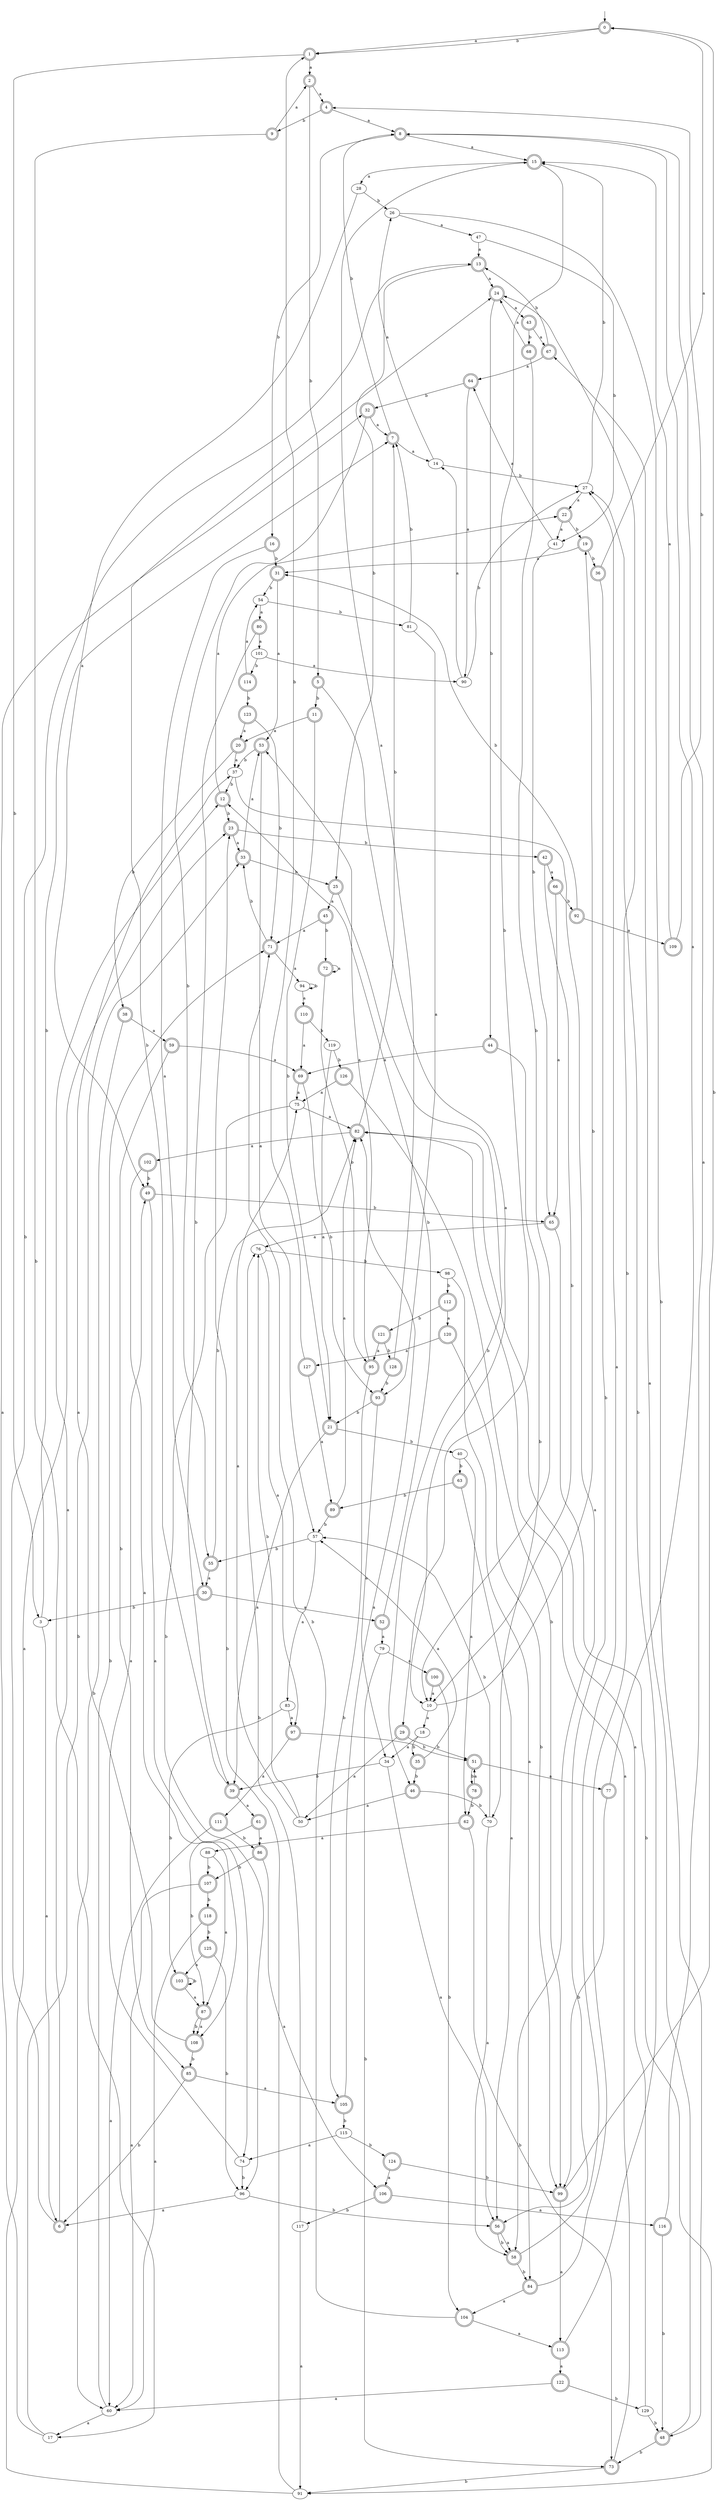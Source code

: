 digraph RandomDFA {
  __start0 [label="", shape=none];
  __start0 -> 0 [label=""];
  0 [shape=circle] [shape=doublecircle]
  0 -> 1 [label="a"]
  0 -> 1 [label="b"]
  1 [shape=doublecircle]
  1 -> 2 [label="a"]
  1 -> 3 [label="b"]
  2 [shape=doublecircle]
  2 -> 4 [label="a"]
  2 -> 5 [label="b"]
  3
  3 -> 6 [label="a"]
  3 -> 7 [label="b"]
  4 [shape=doublecircle]
  4 -> 8 [label="a"]
  4 -> 9 [label="b"]
  5 [shape=doublecircle]
  5 -> 10 [label="a"]
  5 -> 11 [label="b"]
  6 [shape=doublecircle]
  6 -> 12 [label="a"]
  6 -> 13 [label="b"]
  7 [shape=doublecircle]
  7 -> 14 [label="a"]
  7 -> 8 [label="b"]
  8 [shape=doublecircle]
  8 -> 15 [label="a"]
  8 -> 16 [label="b"]
  9 [shape=doublecircle]
  9 -> 2 [label="a"]
  9 -> 17 [label="b"]
  10
  10 -> 18 [label="a"]
  10 -> 19 [label="b"]
  11 [shape=doublecircle]
  11 -> 20 [label="a"]
  11 -> 21 [label="b"]
  12 [shape=doublecircle]
  12 -> 22 [label="a"]
  12 -> 23 [label="b"]
  13 [shape=doublecircle]
  13 -> 24 [label="a"]
  13 -> 25 [label="b"]
  14
  14 -> 26 [label="a"]
  14 -> 27 [label="b"]
  15 [shape=doublecircle]
  15 -> 28 [label="a"]
  15 -> 29 [label="b"]
  16 [shape=doublecircle]
  16 -> 30 [label="a"]
  16 -> 31 [label="b"]
  17
  17 -> 32 [label="a"]
  17 -> 33 [label="b"]
  18
  18 -> 34 [label="a"]
  18 -> 35 [label="b"]
  19 [shape=doublecircle]
  19 -> 31 [label="a"]
  19 -> 36 [label="b"]
  20 [shape=doublecircle]
  20 -> 37 [label="a"]
  20 -> 38 [label="b"]
  21 [shape=doublecircle]
  21 -> 39 [label="a"]
  21 -> 40 [label="b"]
  22 [shape=doublecircle]
  22 -> 41 [label="a"]
  22 -> 19 [label="b"]
  23 [shape=doublecircle]
  23 -> 33 [label="a"]
  23 -> 42 [label="b"]
  24 [shape=doublecircle]
  24 -> 43 [label="a"]
  24 -> 44 [label="b"]
  25 [shape=doublecircle]
  25 -> 45 [label="a"]
  25 -> 46 [label="b"]
  26
  26 -> 47 [label="a"]
  26 -> 48 [label="b"]
  27
  27 -> 22 [label="a"]
  27 -> 15 [label="b"]
  28
  28 -> 49 [label="a"]
  28 -> 26 [label="b"]
  29 [shape=doublecircle]
  29 -> 50 [label="a"]
  29 -> 51 [label="b"]
  30 [shape=doublecircle]
  30 -> 52 [label="a"]
  30 -> 3 [label="b"]
  31 [shape=doublecircle]
  31 -> 53 [label="a"]
  31 -> 54 [label="b"]
  32 [shape=doublecircle]
  32 -> 7 [label="a"]
  32 -> 55 [label="b"]
  33 [shape=doublecircle]
  33 -> 53 [label="a"]
  33 -> 25 [label="b"]
  34
  34 -> 56 [label="a"]
  34 -> 39 [label="b"]
  35 [shape=doublecircle]
  35 -> 57 [label="a"]
  35 -> 46 [label="b"]
  36 [shape=doublecircle]
  36 -> 0 [label="a"]
  36 -> 56 [label="b"]
  37
  37 -> 58 [label="a"]
  37 -> 12 [label="b"]
  38 [shape=doublecircle]
  38 -> 59 [label="a"]
  38 -> 60 [label="b"]
  39 [shape=doublecircle]
  39 -> 61 [label="a"]
  39 -> 24 [label="b"]
  40
  40 -> 62 [label="a"]
  40 -> 63 [label="b"]
  41
  41 -> 64 [label="a"]
  41 -> 65 [label="b"]
  42 [shape=doublecircle]
  42 -> 66 [label="a"]
  42 -> 10 [label="b"]
  43 [shape=doublecircle]
  43 -> 67 [label="a"]
  43 -> 68 [label="b"]
  44 [shape=doublecircle]
  44 -> 69 [label="a"]
  44 -> 70 [label="b"]
  45 [shape=doublecircle]
  45 -> 71 [label="a"]
  45 -> 72 [label="b"]
  46 [shape=doublecircle]
  46 -> 50 [label="a"]
  46 -> 70 [label="b"]
  47
  47 -> 13 [label="a"]
  47 -> 41 [label="b"]
  48 [shape=doublecircle]
  48 -> 67 [label="a"]
  48 -> 73 [label="b"]
  49 [shape=doublecircle]
  49 -> 74 [label="a"]
  49 -> 65 [label="b"]
  50
  50 -> 75 [label="a"]
  50 -> 76 [label="b"]
  51 [shape=doublecircle]
  51 -> 77 [label="a"]
  51 -> 78 [label="b"]
  52 [shape=doublecircle]
  52 -> 79 [label="a"]
  52 -> 12 [label="b"]
  53 [shape=doublecircle]
  53 -> 57 [label="a"]
  53 -> 37 [label="b"]
  54
  54 -> 80 [label="a"]
  54 -> 81 [label="b"]
  55 [shape=doublecircle]
  55 -> 30 [label="a"]
  55 -> 82 [label="b"]
  56 [shape=doublecircle]
  56 -> 58 [label="a"]
  56 -> 58 [label="b"]
  57
  57 -> 83 [label="a"]
  57 -> 55 [label="b"]
  58 [shape=doublecircle]
  58 -> 27 [label="a"]
  58 -> 84 [label="b"]
  59 [shape=doublecircle]
  59 -> 69 [label="a"]
  59 -> 85 [label="b"]
  60
  60 -> 17 [label="a"]
  60 -> 71 [label="b"]
  61 [shape=doublecircle]
  61 -> 86 [label="a"]
  61 -> 87 [label="b"]
  62 [shape=doublecircle]
  62 -> 88 [label="a"]
  62 -> 73 [label="b"]
  63 [shape=doublecircle]
  63 -> 56 [label="a"]
  63 -> 89 [label="b"]
  64 [shape=doublecircle]
  64 -> 90 [label="a"]
  64 -> 32 [label="b"]
  65 [shape=doublecircle]
  65 -> 76 [label="a"]
  65 -> 91 [label="b"]
  66 [shape=doublecircle]
  66 -> 65 [label="a"]
  66 -> 92 [label="b"]
  67 [shape=doublecircle]
  67 -> 64 [label="a"]
  67 -> 13 [label="b"]
  68 [shape=doublecircle]
  68 -> 24 [label="a"]
  68 -> 10 [label="b"]
  69 [shape=doublecircle]
  69 -> 75 [label="a"]
  69 -> 93 [label="b"]
  70
  70 -> 58 [label="a"]
  70 -> 57 [label="b"]
  71 [shape=doublecircle]
  71 -> 94 [label="a"]
  71 -> 33 [label="b"]
  72 [shape=doublecircle]
  72 -> 72 [label="a"]
  72 -> 95 [label="b"]
  73 [shape=doublecircle]
  73 -> 82 [label="a"]
  73 -> 91 [label="b"]
  74
  74 -> 49 [label="a"]
  74 -> 96 [label="b"]
  75
  75 -> 82 [label="a"]
  75 -> 96 [label="b"]
  76
  76 -> 97 [label="a"]
  76 -> 98 [label="b"]
  77 [shape=doublecircle]
  77 -> 8 [label="a"]
  77 -> 99 [label="b"]
  78 [shape=doublecircle]
  78 -> 51 [label="a"]
  78 -> 62 [label="b"]
  79
  79 -> 100 [label="a"]
  79 -> 73 [label="b"]
  80 [shape=doublecircle]
  80 -> 101 [label="a"]
  80 -> 39 [label="b"]
  81
  81 -> 93 [label="a"]
  81 -> 7 [label="b"]
  82 [shape=doublecircle]
  82 -> 102 [label="a"]
  82 -> 7 [label="b"]
  83
  83 -> 97 [label="a"]
  83 -> 103 [label="b"]
  84 [shape=doublecircle]
  84 -> 104 [label="a"]
  84 -> 24 [label="b"]
  85 [shape=doublecircle]
  85 -> 105 [label="a"]
  85 -> 6 [label="b"]
  86 [shape=doublecircle]
  86 -> 106 [label="a"]
  86 -> 107 [label="b"]
  87 [shape=doublecircle]
  87 -> 108 [label="a"]
  87 -> 108 [label="b"]
  88
  88 -> 87 [label="a"]
  88 -> 107 [label="b"]
  89 [shape=doublecircle]
  89 -> 82 [label="a"]
  89 -> 57 [label="b"]
  90
  90 -> 14 [label="a"]
  90 -> 27 [label="b"]
  91
  91 -> 23 [label="a"]
  91 -> 23 [label="b"]
  92 [shape=doublecircle]
  92 -> 109 [label="a"]
  92 -> 31 [label="b"]
  93 [shape=doublecircle]
  93 -> 34 [label="a"]
  93 -> 21 [label="b"]
  94
  94 -> 110 [label="a"]
  94 -> 94 [label="b"]
  95 [shape=doublecircle]
  95 -> 53 [label="a"]
  95 -> 105 [label="b"]
  96
  96 -> 6 [label="a"]
  96 -> 56 [label="b"]
  97 [shape=doublecircle]
  97 -> 111 [label="a"]
  97 -> 51 [label="b"]
  98
  98 -> 84 [label="a"]
  98 -> 112 [label="b"]
  99 [shape=doublecircle]
  99 -> 113 [label="a"]
  99 -> 0 [label="b"]
  100 [shape=doublecircle]
  100 -> 10 [label="a"]
  100 -> 104 [label="b"]
  101
  101 -> 90 [label="a"]
  101 -> 114 [label="b"]
  102 [shape=doublecircle]
  102 -> 108 [label="a"]
  102 -> 49 [label="b"]
  103 [shape=doublecircle]
  103 -> 87 [label="a"]
  103 -> 103 [label="b"]
  104 [shape=doublecircle]
  104 -> 113 [label="a"]
  104 -> 71 [label="b"]
  105 [shape=doublecircle]
  105 -> 82 [label="a"]
  105 -> 115 [label="b"]
  106 [shape=doublecircle]
  106 -> 116 [label="a"]
  106 -> 117 [label="b"]
  107 [shape=doublecircle]
  107 -> 60 [label="a"]
  107 -> 118 [label="b"]
  108 [shape=doublecircle]
  108 -> 37 [label="a"]
  108 -> 85 [label="b"]
  109 [shape=doublecircle]
  109 -> 15 [label="a"]
  109 -> 4 [label="b"]
  110 [shape=doublecircle]
  110 -> 69 [label="a"]
  110 -> 119 [label="b"]
  111 [shape=doublecircle]
  111 -> 60 [label="a"]
  111 -> 86 [label="b"]
  112 [shape=doublecircle]
  112 -> 120 [label="a"]
  112 -> 121 [label="b"]
  113 [shape=doublecircle]
  113 -> 122 [label="a"]
  113 -> 27 [label="b"]
  114 [shape=doublecircle]
  114 -> 54 [label="a"]
  114 -> 123 [label="b"]
  115
  115 -> 74 [label="a"]
  115 -> 124 [label="b"]
  116 [shape=doublecircle]
  116 -> 8 [label="a"]
  116 -> 48 [label="b"]
  117
  117 -> 91 [label="a"]
  117 -> 76 [label="b"]
  118 [shape=doublecircle]
  118 -> 60 [label="a"]
  118 -> 125 [label="b"]
  119
  119 -> 21 [label="a"]
  119 -> 126 [label="b"]
  120 [shape=doublecircle]
  120 -> 127 [label="a"]
  120 -> 99 [label="b"]
  121 [shape=doublecircle]
  121 -> 95 [label="a"]
  121 -> 128 [label="b"]
  122 [shape=doublecircle]
  122 -> 60 [label="a"]
  122 -> 129 [label="b"]
  123 [shape=doublecircle]
  123 -> 20 [label="a"]
  123 -> 71 [label="b"]
  124 [shape=doublecircle]
  124 -> 106 [label="a"]
  124 -> 99 [label="b"]
  125 [shape=doublecircle]
  125 -> 103 [label="a"]
  125 -> 96 [label="b"]
  126 [shape=doublecircle]
  126 -> 75 [label="a"]
  126 -> 99 [label="b"]
  127 [shape=doublecircle]
  127 -> 89 [label="a"]
  127 -> 1 [label="b"]
  128 [shape=doublecircle]
  128 -> 15 [label="a"]
  128 -> 93 [label="b"]
  129
  129 -> 82 [label="a"]
  129 -> 48 [label="b"]
}
